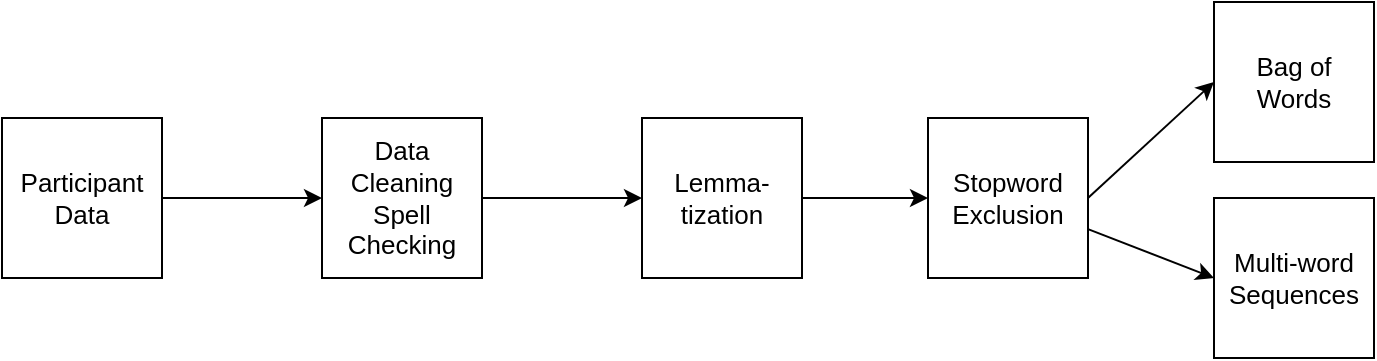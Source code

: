 <mxfile version="12.2.3" type="device" pages="1"><diagram id="32_GQlzeW8XHUM8Zlquk" name="Page-1"><mxGraphModel dx="802" dy="528" grid="0" gridSize="10" guides="1" tooltips="1" connect="1" arrows="1" fold="1" page="1" pageScale="1" pageWidth="826" pageHeight="1169" math="0" shadow="0"><root><mxCell id="0"/><mxCell id="1" parent="0"/><mxCell id="eVydcubk55FluCHubtKg-3" value="" style="edgeStyle=orthogonalEdgeStyle;rounded=0;orthogonalLoop=1;jettySize=auto;html=1;fontFamily=Helvetica;fontSize=13;" parent="1" source="eVydcubk55FluCHubtKg-1" target="eVydcubk55FluCHubtKg-2" edge="1"><mxGeometry relative="1" as="geometry"/></mxCell><mxCell id="eVydcubk55FluCHubtKg-1" value="&lt;div style=&quot;font-size: 13px;&quot;&gt;Participant&lt;/div&gt;&lt;div style=&quot;font-size: 13px;&quot;&gt;Data&lt;br style=&quot;font-size: 13px;&quot;&gt;&lt;/div&gt;" style="whiteSpace=wrap;html=1;aspect=fixed;fontFamily=Helvetica;fontSize=13;" parent="1" vertex="1"><mxGeometry x="40" y="170" width="80" height="80" as="geometry"/></mxCell><mxCell id="eVydcubk55FluCHubtKg-5" value="" style="edgeStyle=orthogonalEdgeStyle;rounded=0;orthogonalLoop=1;jettySize=auto;html=1;fontFamily=Helvetica;fontSize=13;" parent="1" source="eVydcubk55FluCHubtKg-2" target="eVydcubk55FluCHubtKg-4" edge="1"><mxGeometry relative="1" as="geometry"/></mxCell><mxCell id="eVydcubk55FluCHubtKg-2" value="&lt;div style=&quot;font-size: 13px&quot;&gt;Data&lt;/div&gt;&lt;div style=&quot;font-size: 13px&quot;&gt;Cleaning Spell&lt;/div&gt;&lt;div style=&quot;font-size: 13px&quot;&gt;Checking&lt;/div&gt;" style="whiteSpace=wrap;html=1;aspect=fixed;fontFamily=Helvetica;fontSize=13;" parent="1" vertex="1"><mxGeometry x="200" y="170" width="80" height="80" as="geometry"/></mxCell><mxCell id="NFNuMn0F3B2h-26MF3f4-1" value="" style="edgeStyle=orthogonalEdgeStyle;rounded=0;orthogonalLoop=1;jettySize=auto;html=1;" parent="1" source="eVydcubk55FluCHubtKg-4" target="eVydcubk55FluCHubtKg-11" edge="1"><mxGeometry relative="1" as="geometry"/></mxCell><mxCell id="eVydcubk55FluCHubtKg-4" value="&lt;div&gt;Lemma-&lt;/div&gt;&lt;div&gt;tization&lt;br&gt;&lt;/div&gt;" style="whiteSpace=wrap;html=1;aspect=fixed;fontFamily=Helvetica;fontSize=13;" parent="1" vertex="1"><mxGeometry x="360" y="170" width="80" height="80" as="geometry"/></mxCell><mxCell id="eVydcubk55FluCHubtKg-16" value="&lt;div&gt;Bag of Words&lt;/div&gt;" style="whiteSpace=wrap;html=1;aspect=fixed;fontFamily=Helvetica;fontSize=13;" parent="1" vertex="1"><mxGeometry x="646" y="112" width="80" height="80" as="geometry"/></mxCell><mxCell id="oML6UKn1dL9PDpRGHV7Z-4" value="" style="rounded=0;orthogonalLoop=1;jettySize=auto;html=1;entryX=0;entryY=0.5;entryDx=0;entryDy=0;" parent="1" source="eVydcubk55FluCHubtKg-11" target="oML6UKn1dL9PDpRGHV7Z-3" edge="1"><mxGeometry relative="1" as="geometry"/></mxCell><mxCell id="eVydcubk55FluCHubtKg-11" value="&lt;div&gt;Stopword&lt;/div&gt;&lt;div&gt;Exclusion&lt;br&gt;&lt;/div&gt;" style="whiteSpace=wrap;html=1;aspect=fixed;fontFamily=Helvetica;fontSize=13;" parent="1" vertex="1"><mxGeometry x="503" y="170" width="80" height="80" as="geometry"/></mxCell><mxCell id="oML6UKn1dL9PDpRGHV7Z-3" value="&lt;div&gt;Multi-word&lt;br&gt;&lt;/div&gt;&lt;div&gt;Sequences&lt;br&gt;&lt;/div&gt;" style="whiteSpace=wrap;html=1;aspect=fixed;fontFamily=Helvetica;fontSize=13;" parent="1" vertex="1"><mxGeometry x="646" y="210" width="80" height="80" as="geometry"/></mxCell><mxCell id="oML6UKn1dL9PDpRGHV7Z-2" value="" style="endArrow=classic;html=1;exitX=1;exitY=0.5;exitDx=0;exitDy=0;" parent="1" source="eVydcubk55FluCHubtKg-11" edge="1"><mxGeometry width="50" height="50" relative="1" as="geometry"><mxPoint x="596" y="202" as="sourcePoint"/><mxPoint x="646" y="152" as="targetPoint"/></mxGeometry></mxCell></root></mxGraphModel></diagram></mxfile>